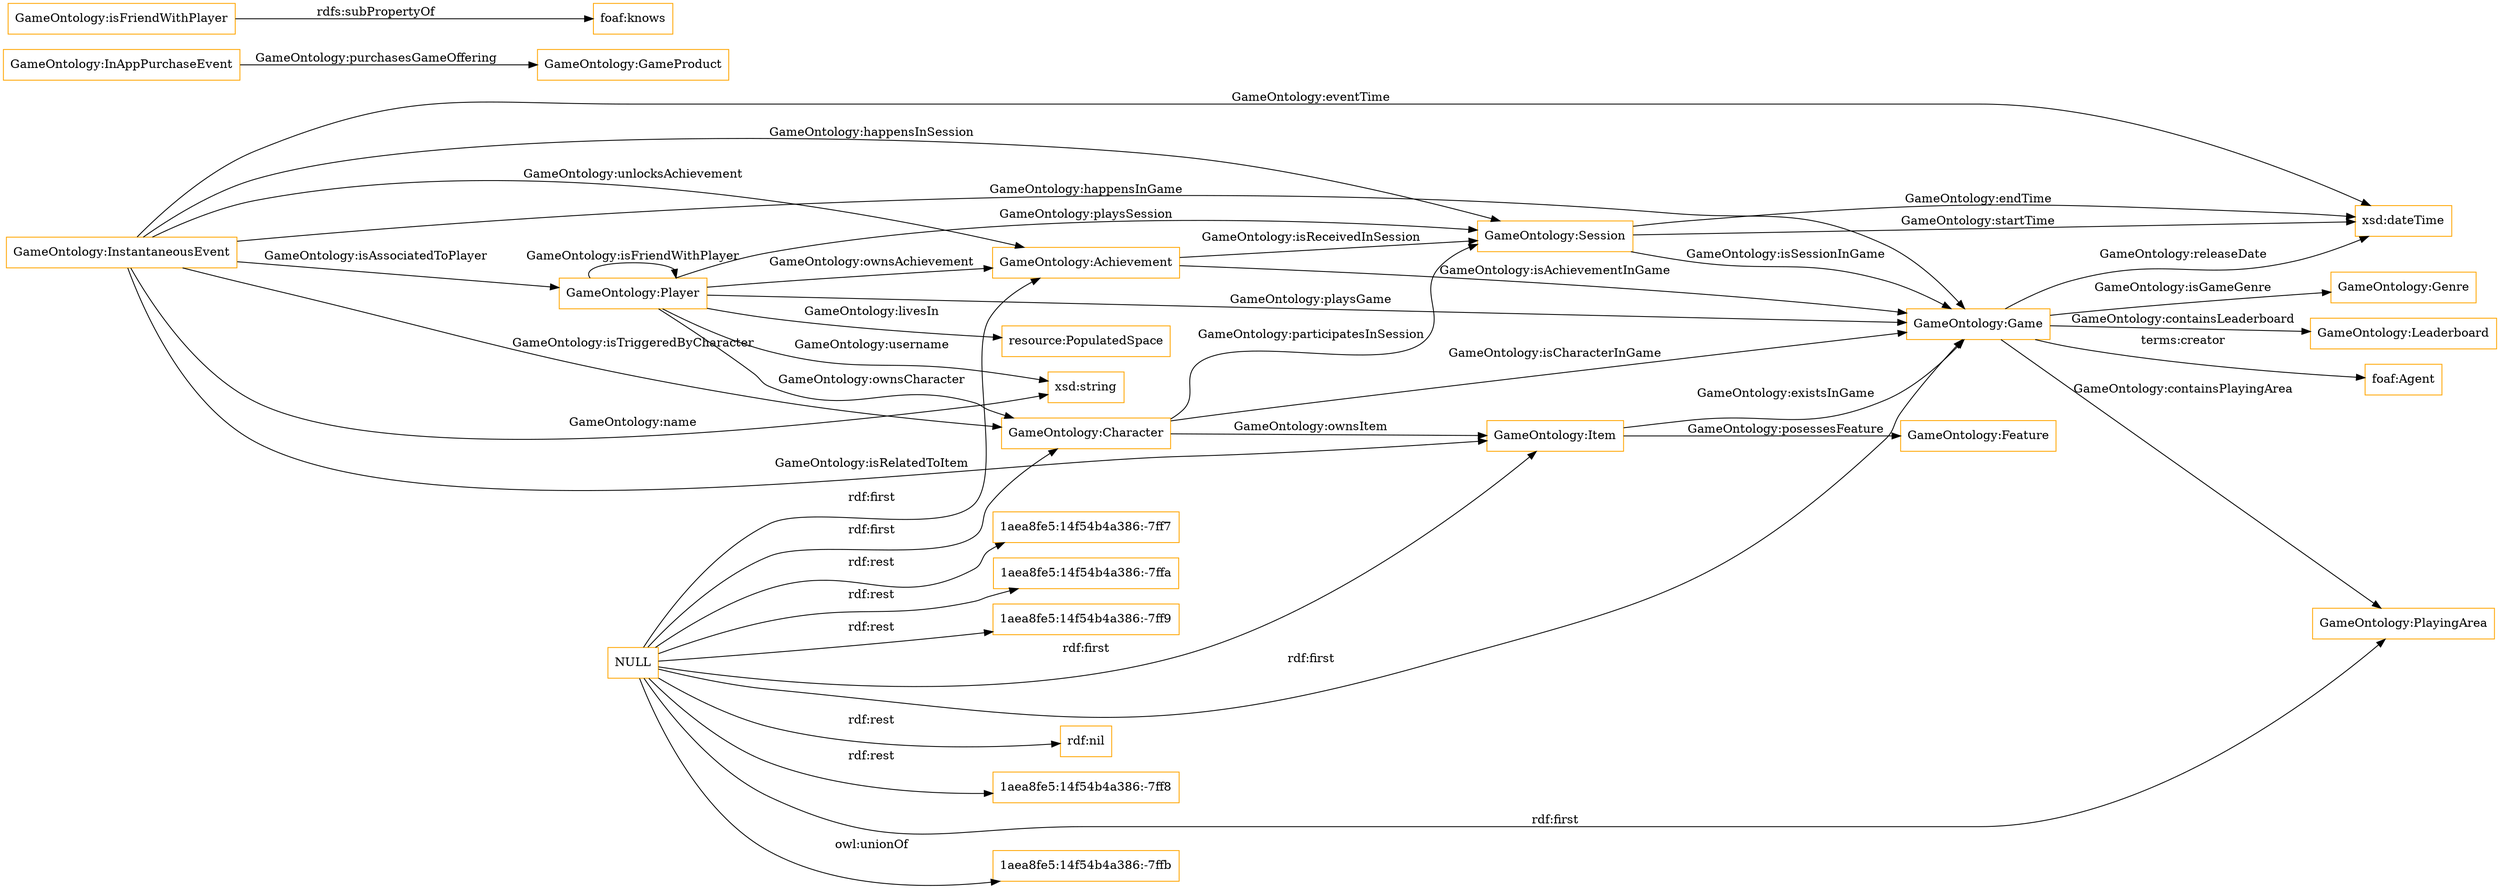 digraph ar2dtool_diagram { 
rankdir=LR;
size="1501"
node [shape = rectangle, color="orange"]; "GameOntology:PlayingArea" "GameOntology:Game" "GameOntology:Leaderboard" "GameOntology:Character" "foaf:Agent" "GameOntology:Genre" "GameOntology:GameProduct" "GameOntology:Item" "GameOntology:InAppPurchaseEvent" "GameOntology:Session" "GameOntology:InstantaneousEvent" "GameOntology:Feature" "GameOntology:Player" "resource:PopulatedSpace" "GameOntology:Achievement" ; /*classes style*/
	"NULL" -> "1aea8fe5:14f54b4a386:-7ffa" [ label = "rdf:rest" ];
	"NULL" -> "GameOntology:PlayingArea" [ label = "rdf:first" ];
	"NULL" -> "1aea8fe5:14f54b4a386:-7ff9" [ label = "rdf:rest" ];
	"NULL" -> "GameOntology:Achievement" [ label = "rdf:first" ];
	"NULL" -> "GameOntology:Item" [ label = "rdf:first" ];
	"NULL" -> "rdf:nil" [ label = "rdf:rest" ];
	"NULL" -> "1aea8fe5:14f54b4a386:-7ff8" [ label = "rdf:rest" ];
	"NULL" -> "1aea8fe5:14f54b4a386:-7ffb" [ label = "owl:unionOf" ];
	"NULL" -> "GameOntology:Character" [ label = "rdf:first" ];
	"NULL" -> "GameOntology:Game" [ label = "rdf:first" ];
	"NULL" -> "1aea8fe5:14f54b4a386:-7ff7" [ label = "rdf:rest" ];
	"GameOntology:isFriendWithPlayer" -> "foaf:knows" [ label = "rdfs:subPropertyOf" ];
	"GameOntology:InstantaneousEvent" -> "GameOntology:Game" [ label = "GameOntology:happensInGame" ];
	"GameOntology:InstantaneousEvent" -> "GameOntology:Session" [ label = "GameOntology:happensInSession" ];
	"GameOntology:Game" -> "foaf:Agent" [ label = "terms:creator" ];
	"GameOntology:Item" -> "GameOntology:Feature" [ label = "GameOntology:posessesFeature" ];
	"GameOntology:Character" -> "GameOntology:Game" [ label = "GameOntology:isCharacterInGame" ];
	"GameOntology:InstantaneousEvent" -> "GameOntology:Player" [ label = "GameOntology:isAssociatedToPlayer" ];
	"GameOntology:InstantaneousEvent" -> "xsd:string" [ label = "GameOntology:name" ];
	"GameOntology:Character" -> "GameOntology:Session" [ label = "GameOntology:participatesInSession" ];
	"GameOntology:Item" -> "GameOntology:Game" [ label = "GameOntology:existsInGame" ];
	"GameOntology:Session" -> "xsd:dateTime" [ label = "GameOntology:startTime" ];
	"GameOntology:Player" -> "xsd:string" [ label = "GameOntology:username" ];
	"GameOntology:Player" -> "GameOntology:Character" [ label = "GameOntology:ownsCharacter" ];
	"GameOntology:InstantaneousEvent" -> "GameOntology:Item" [ label = "GameOntology:isRelatedToItem" ];
	"GameOntology:Player" -> "resource:PopulatedSpace" [ label = "GameOntology:livesIn" ];
	"GameOntology:Player" -> "GameOntology:Game" [ label = "GameOntology:playsGame" ];
	"GameOntology:Player" -> "GameOntology:Player" [ label = "GameOntology:isFriendWithPlayer" ];
	"GameOntology:Achievement" -> "GameOntology:Game" [ label = "GameOntology:isAchievementInGame" ];
	"GameOntology:Character" -> "GameOntology:Item" [ label = "GameOntology:ownsItem" ];
	"GameOntology:InAppPurchaseEvent" -> "GameOntology:GameProduct" [ label = "GameOntology:purchasesGameOffering" ];
	"GameOntology:Game" -> "xsd:dateTime" [ label = "GameOntology:releaseDate" ];
	"GameOntology:InstantaneousEvent" -> "GameOntology:Character" [ label = "GameOntology:isTriggeredByCharacter" ];
	"GameOntology:InstantaneousEvent" -> "xsd:dateTime" [ label = "GameOntology:eventTime" ];
	"GameOntology:Game" -> "GameOntology:Genre" [ label = "GameOntology:isGameGenre" ];
	"GameOntology:Session" -> "GameOntology:Game" [ label = "GameOntology:isSessionInGame" ];
	"GameOntology:Game" -> "GameOntology:PlayingArea" [ label = "GameOntology:containsPlayingArea" ];
	"GameOntology:Achievement" -> "GameOntology:Session" [ label = "GameOntology:isReceivedInSession" ];
	"GameOntology:InstantaneousEvent" -> "GameOntology:Achievement" [ label = "GameOntology:unlocksAchievement" ];
	"GameOntology:Player" -> "GameOntology:Session" [ label = "GameOntology:playsSession" ];
	"GameOntology:Game" -> "GameOntology:Leaderboard" [ label = "GameOntology:containsLeaderboard" ];
	"GameOntology:Session" -> "xsd:dateTime" [ label = "GameOntology:endTime" ];
	"GameOntology:Player" -> "GameOntology:Achievement" [ label = "GameOntology:ownsAchievement" ];

}
